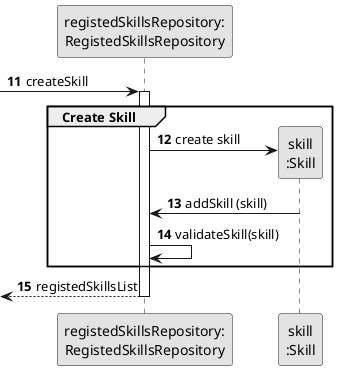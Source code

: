 @startuml
skinparam monochrome true
skinparam packageStyle rectangle
skinparam shadowing false

participant "registedSkillsRepository:\nRegistedSkillsRepository" as RegistedSkillsRepository
participant "skill\n:Skill" as TAREFA

autonumber 11
-> RegistedSkillsRepository: createSkill

activate RegistedSkillsRepository
    group Create Skill

        RegistedSkillsRepository -> TAREFA**: create skill
        TAREFA -> RegistedSkillsRepository: addSkill (skill)

            RegistedSkillsRepository -> RegistedSkillsRepository: validateSkill(skill)

    end

    <-- RegistedSkillsRepository : registedSkillsList

deactivate RegistedSkillsRepository


@enduml